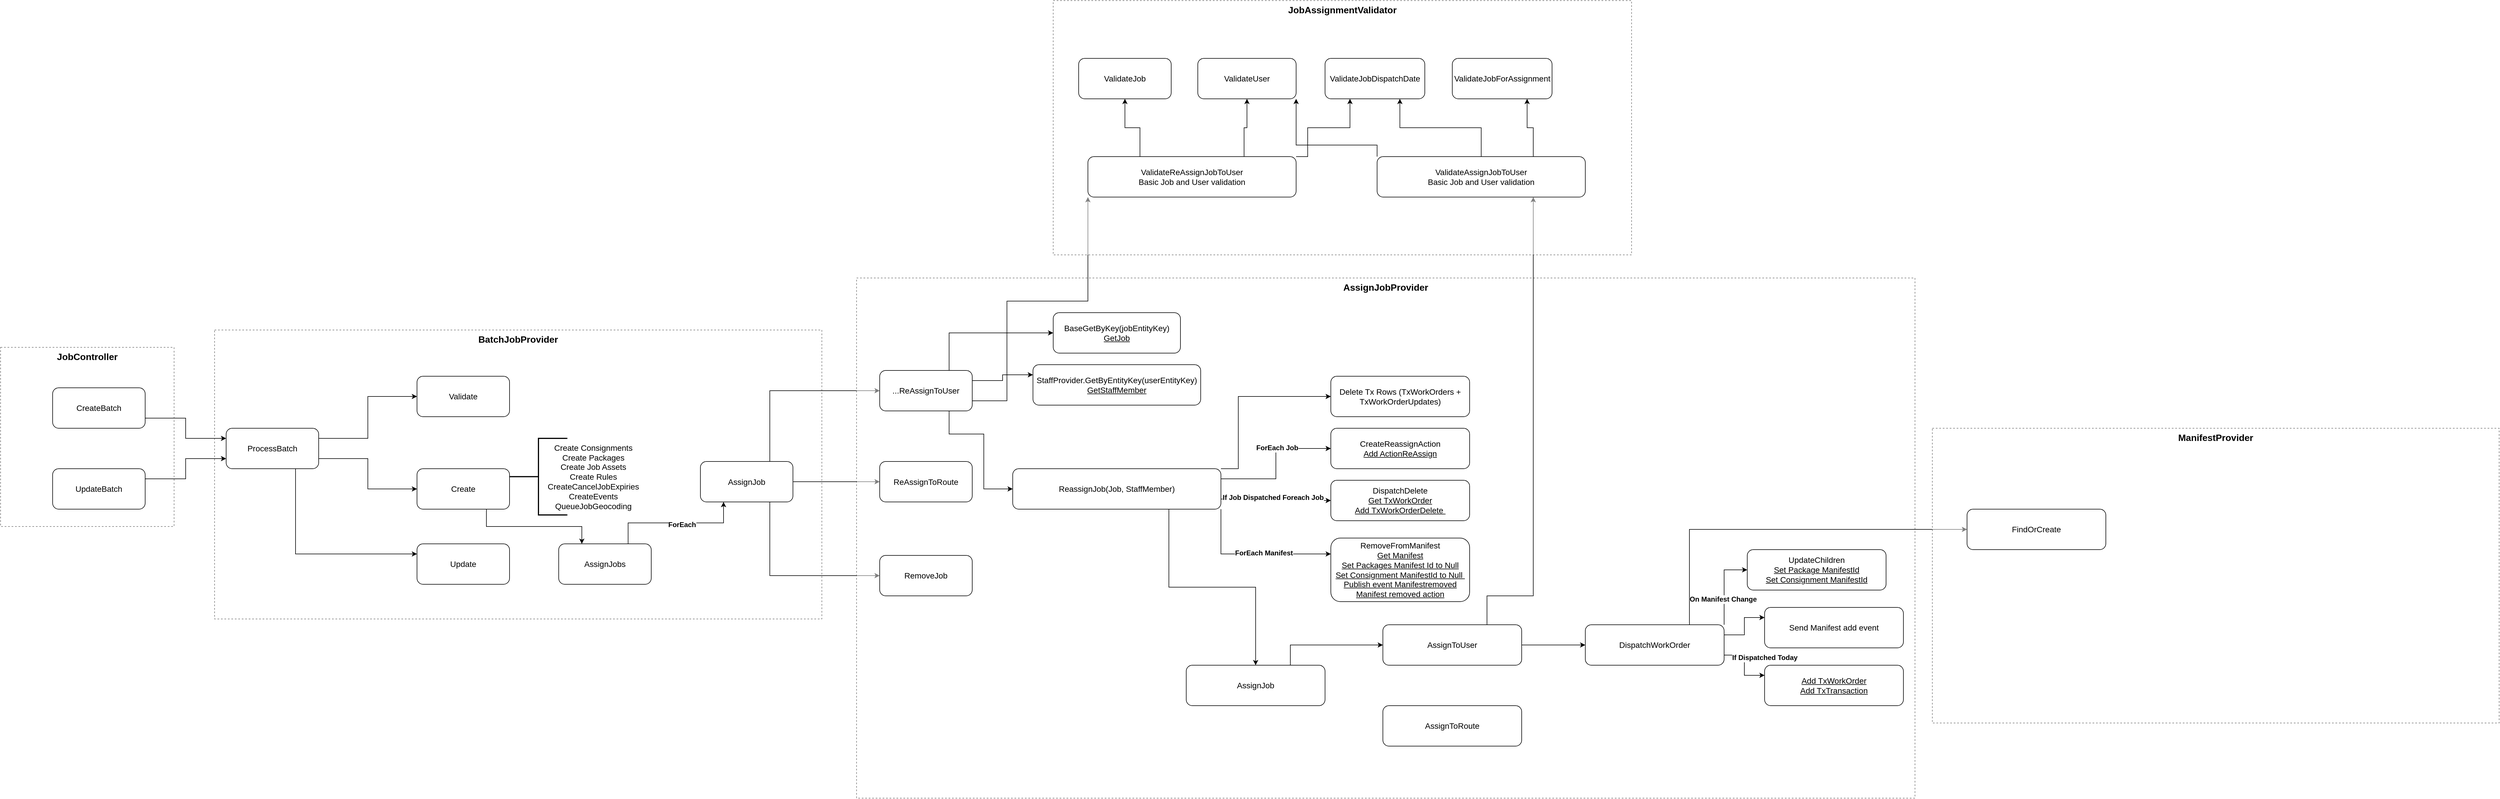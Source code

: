 <mxfile version="24.4.4" type="github">
  <diagram name="Page-1" id="SyXa-uzE85n85rMRMzLK">
    <mxGraphModel dx="2340" dy="2037" grid="1" gridSize="10" guides="1" tooltips="1" connect="1" arrows="1" fold="1" page="1" pageScale="1" pageWidth="827" pageHeight="1169" math="0" shadow="0">
      <root>
        <mxCell id="0" />
        <mxCell id="1" parent="0" />
        <mxCell id="1Izx30Ujem4wy27GTAxK-1" value="&lt;b&gt;&lt;font style=&quot;font-size: 16px;&quot;&gt;BatchJobProvider&lt;/font&gt;&lt;/b&gt;" style="rounded=0;whiteSpace=wrap;html=1;dashed=1;labelPadding=50;imageVerticalAlign=middle;verticalAlign=top;fillColor=default;gradientColor=none;opacity=50;" vertex="1" parent="1">
          <mxGeometry x="160" y="160" width="1050" height="500" as="geometry" />
        </mxCell>
        <mxCell id="1Izx30Ujem4wy27GTAxK-11" style="edgeStyle=orthogonalEdgeStyle;rounded=0;orthogonalLoop=1;jettySize=auto;html=1;exitX=1;exitY=0.25;exitDx=0;exitDy=0;entryX=0;entryY=0.5;entryDx=0;entryDy=0;" edge="1" parent="1" source="1Izx30Ujem4wy27GTAxK-3" target="1Izx30Ujem4wy27GTAxK-10">
          <mxGeometry relative="1" as="geometry" />
        </mxCell>
        <mxCell id="1Izx30Ujem4wy27GTAxK-14" style="edgeStyle=orthogonalEdgeStyle;rounded=0;orthogonalLoop=1;jettySize=auto;html=1;exitX=1;exitY=0.75;exitDx=0;exitDy=0;entryX=0;entryY=0.5;entryDx=0;entryDy=0;" edge="1" parent="1" source="1Izx30Ujem4wy27GTAxK-3" target="1Izx30Ujem4wy27GTAxK-12">
          <mxGeometry relative="1" as="geometry" />
        </mxCell>
        <mxCell id="1Izx30Ujem4wy27GTAxK-15" style="edgeStyle=orthogonalEdgeStyle;rounded=0;orthogonalLoop=1;jettySize=auto;html=1;exitX=0.75;exitY=1;exitDx=0;exitDy=0;entryX=0;entryY=0.25;entryDx=0;entryDy=0;" edge="1" parent="1" source="1Izx30Ujem4wy27GTAxK-3" target="1Izx30Ujem4wy27GTAxK-13">
          <mxGeometry relative="1" as="geometry" />
        </mxCell>
        <mxCell id="1Izx30Ujem4wy27GTAxK-3" value="&lt;font style=&quot;font-size: 14px;&quot;&gt;ProcessBatch&lt;/font&gt;" style="rounded=1;whiteSpace=wrap;html=1;" vertex="1" parent="1">
          <mxGeometry x="180" y="330" width="160" height="70" as="geometry" />
        </mxCell>
        <mxCell id="1Izx30Ujem4wy27GTAxK-4" value="&lt;b&gt;&lt;font style=&quot;font-size: 16px;&quot;&gt;JobController&lt;/font&gt;&lt;/b&gt;" style="rounded=0;whiteSpace=wrap;html=1;dashed=1;verticalAlign=top;opacity=50;" vertex="1" parent="1">
          <mxGeometry x="-210" y="190" width="300" height="310" as="geometry" />
        </mxCell>
        <mxCell id="1Izx30Ujem4wy27GTAxK-9" style="edgeStyle=orthogonalEdgeStyle;rounded=0;orthogonalLoop=1;jettySize=auto;html=1;exitX=1;exitY=0.75;exitDx=0;exitDy=0;entryX=0;entryY=0.25;entryDx=0;entryDy=0;" edge="1" parent="1" source="1Izx30Ujem4wy27GTAxK-5" target="1Izx30Ujem4wy27GTAxK-3">
          <mxGeometry relative="1" as="geometry" />
        </mxCell>
        <mxCell id="1Izx30Ujem4wy27GTAxK-5" value="&lt;font style=&quot;font-size: 14px;&quot;&gt;CreateBatch&lt;/font&gt;" style="rounded=1;whiteSpace=wrap;html=1;" vertex="1" parent="1">
          <mxGeometry x="-120" y="260" width="160" height="70" as="geometry" />
        </mxCell>
        <mxCell id="1Izx30Ujem4wy27GTAxK-8" style="edgeStyle=orthogonalEdgeStyle;rounded=0;orthogonalLoop=1;jettySize=auto;html=1;exitX=1;exitY=0.25;exitDx=0;exitDy=0;entryX=0;entryY=0.75;entryDx=0;entryDy=0;" edge="1" parent="1" source="1Izx30Ujem4wy27GTAxK-6" target="1Izx30Ujem4wy27GTAxK-3">
          <mxGeometry relative="1" as="geometry" />
        </mxCell>
        <mxCell id="1Izx30Ujem4wy27GTAxK-6" value="&lt;font style=&quot;font-size: 14px;&quot;&gt;UpdateBatch&lt;/font&gt;" style="rounded=1;whiteSpace=wrap;html=1;" vertex="1" parent="1">
          <mxGeometry x="-120" y="400" width="160" height="70" as="geometry" />
        </mxCell>
        <mxCell id="1Izx30Ujem4wy27GTAxK-10" value="&lt;font style=&quot;font-size: 14px;&quot;&gt;Validate&lt;/font&gt;" style="rounded=1;whiteSpace=wrap;html=1;" vertex="1" parent="1">
          <mxGeometry x="510" y="240" width="160" height="70" as="geometry" />
        </mxCell>
        <mxCell id="1Izx30Ujem4wy27GTAxK-19" style="edgeStyle=orthogonalEdgeStyle;rounded=0;orthogonalLoop=1;jettySize=auto;html=1;exitX=0.75;exitY=1;exitDx=0;exitDy=0;entryX=0.25;entryY=0;entryDx=0;entryDy=0;" edge="1" parent="1" source="1Izx30Ujem4wy27GTAxK-12" target="1Izx30Ujem4wy27GTAxK-18">
          <mxGeometry relative="1" as="geometry" />
        </mxCell>
        <mxCell id="1Izx30Ujem4wy27GTAxK-12" value="&lt;font style=&quot;font-size: 14px;&quot;&gt;Create&lt;/font&gt;" style="rounded=1;whiteSpace=wrap;html=1;" vertex="1" parent="1">
          <mxGeometry x="510" y="400" width="160" height="70" as="geometry" />
        </mxCell>
        <mxCell id="1Izx30Ujem4wy27GTAxK-13" value="&lt;font style=&quot;font-size: 14px;&quot;&gt;Update&lt;/font&gt;" style="rounded=1;whiteSpace=wrap;html=1;" vertex="1" parent="1">
          <mxGeometry x="510" y="530" width="160" height="70" as="geometry" />
        </mxCell>
        <mxCell id="1Izx30Ujem4wy27GTAxK-16" value="" style="strokeWidth=2;html=1;shape=mxgraph.flowchart.annotation_2;align=left;labelPosition=right;pointerEvents=1;" vertex="1" parent="1">
          <mxGeometry x="670" y="347.5" width="100" height="132.5" as="geometry" />
        </mxCell>
        <mxCell id="1Izx30Ujem4wy27GTAxK-17" value="&lt;font style=&quot;font-size: 14px;&quot;&gt;Create Consignments&lt;/font&gt;&lt;div style=&quot;font-size: 14px;&quot;&gt;&lt;font style=&quot;font-size: 14px;&quot;&gt;Create Packages&lt;/font&gt;&lt;/div&gt;&lt;div style=&quot;font-size: 14px;&quot;&gt;&lt;font style=&quot;font-size: 14px;&quot;&gt;Create Job Assets&lt;/font&gt;&lt;/div&gt;&lt;div style=&quot;font-size: 14px;&quot;&gt;&lt;font style=&quot;font-size: 14px;&quot;&gt;Create Rules&lt;/font&gt;&lt;/div&gt;&lt;div style=&quot;font-size: 14px;&quot;&gt;&lt;font style=&quot;font-size: 14px;&quot;&gt;CreateCancelJobExpiries&lt;/font&gt;&lt;/div&gt;&lt;div style=&quot;font-size: 14px;&quot;&gt;&lt;font style=&quot;font-size: 14px;&quot;&gt;CreateEvents&lt;/font&gt;&lt;/div&gt;&lt;div style=&quot;font-size: 14px;&quot;&gt;&lt;font style=&quot;font-size: 14px;&quot;&gt;QueueJobGeocoding&lt;/font&gt;&lt;/div&gt;" style="text;html=1;align=center;verticalAlign=middle;whiteSpace=wrap;rounded=0;" vertex="1" parent="1">
          <mxGeometry x="730" y="358.75" width="170" height="110" as="geometry" />
        </mxCell>
        <mxCell id="1Izx30Ujem4wy27GTAxK-21" style="edgeStyle=orthogonalEdgeStyle;rounded=0;orthogonalLoop=1;jettySize=auto;html=1;exitX=0.75;exitY=0;exitDx=0;exitDy=0;entryX=0.25;entryY=1;entryDx=0;entryDy=0;" edge="1" parent="1" source="1Izx30Ujem4wy27GTAxK-18" target="1Izx30Ujem4wy27GTAxK-20">
          <mxGeometry relative="1" as="geometry" />
        </mxCell>
        <mxCell id="1Izx30Ujem4wy27GTAxK-22" value="&lt;b&gt;&lt;font style=&quot;font-size: 12px;&quot;&gt;ForEach&lt;/font&gt;&lt;/b&gt;" style="edgeLabel;html=1;align=center;verticalAlign=middle;resizable=0;points=[];" vertex="1" connectable="0" parent="1Izx30Ujem4wy27GTAxK-21">
          <mxGeometry x="0.08" y="-3" relative="1" as="geometry">
            <mxPoint as="offset" />
          </mxGeometry>
        </mxCell>
        <mxCell id="1Izx30Ujem4wy27GTAxK-18" value="&lt;font style=&quot;font-size: 14px;&quot;&gt;AssignJobs&lt;/font&gt;" style="rounded=1;whiteSpace=wrap;html=1;" vertex="1" parent="1">
          <mxGeometry x="755" y="530" width="160" height="70" as="geometry" />
        </mxCell>
        <mxCell id="1Izx30Ujem4wy27GTAxK-28" style="edgeStyle=orthogonalEdgeStyle;rounded=0;orthogonalLoop=1;jettySize=auto;html=1;exitX=1;exitY=0.5;exitDx=0;exitDy=0;entryX=0;entryY=0.5;entryDx=0;entryDy=0;" edge="1" parent="1" source="1Izx30Ujem4wy27GTAxK-20" target="1Izx30Ujem4wy27GTAxK-25">
          <mxGeometry relative="1" as="geometry" />
        </mxCell>
        <mxCell id="1Izx30Ujem4wy27GTAxK-27" style="edgeStyle=orthogonalEdgeStyle;rounded=0;orthogonalLoop=1;jettySize=auto;html=1;exitX=0.75;exitY=0;exitDx=0;exitDy=0;entryX=0;entryY=0.5;entryDx=0;entryDy=0;" edge="1" parent="1" source="1Izx30Ujem4wy27GTAxK-20" target="1Izx30Ujem4wy27GTAxK-26">
          <mxGeometry relative="1" as="geometry" />
        </mxCell>
        <mxCell id="1Izx30Ujem4wy27GTAxK-29" style="edgeStyle=orthogonalEdgeStyle;rounded=0;orthogonalLoop=1;jettySize=auto;html=1;exitX=0.75;exitY=1;exitDx=0;exitDy=0;entryX=0;entryY=0.5;entryDx=0;entryDy=0;" edge="1" parent="1" source="1Izx30Ujem4wy27GTAxK-20" target="1Izx30Ujem4wy27GTAxK-24">
          <mxGeometry relative="1" as="geometry" />
        </mxCell>
        <mxCell id="1Izx30Ujem4wy27GTAxK-20" value="&lt;font style=&quot;font-size: 14px;&quot;&gt;AssignJob&lt;/font&gt;" style="rounded=1;whiteSpace=wrap;html=1;" vertex="1" parent="1">
          <mxGeometry x="1000" y="387.5" width="160" height="70" as="geometry" />
        </mxCell>
        <mxCell id="1Izx30Ujem4wy27GTAxK-23" value="&lt;b&gt;&lt;font style=&quot;font-size: 16px;&quot;&gt;AssignJobProvider&lt;/font&gt;&lt;/b&gt;" style="rounded=0;whiteSpace=wrap;html=1;dashed=1;labelPadding=50;imageVerticalAlign=middle;verticalAlign=top;fillColor=default;opacity=50;" vertex="1" parent="1">
          <mxGeometry x="1270" y="70" width="1830" height="900" as="geometry" />
        </mxCell>
        <mxCell id="1Izx30Ujem4wy27GTAxK-24" value="&lt;font style=&quot;font-size: 14px;&quot;&gt;RemoveJob&lt;/font&gt;" style="rounded=1;whiteSpace=wrap;html=1;" vertex="1" parent="1">
          <mxGeometry x="1310" y="550" width="160" height="70" as="geometry" />
        </mxCell>
        <mxCell id="1Izx30Ujem4wy27GTAxK-25" value="&lt;font style=&quot;font-size: 14px;&quot;&gt;ReAssignToRoute&lt;/font&gt;" style="rounded=1;whiteSpace=wrap;html=1;" vertex="1" parent="1">
          <mxGeometry x="1310" y="387.5" width="160" height="70" as="geometry" />
        </mxCell>
        <mxCell id="1Izx30Ujem4wy27GTAxK-37" style="edgeStyle=orthogonalEdgeStyle;rounded=0;orthogonalLoop=1;jettySize=auto;html=1;exitX=0.75;exitY=0;exitDx=0;exitDy=0;entryX=0;entryY=0.5;entryDx=0;entryDy=0;" edge="1" parent="1" source="1Izx30Ujem4wy27GTAxK-26" target="1Izx30Ujem4wy27GTAxK-30">
          <mxGeometry relative="1" as="geometry" />
        </mxCell>
        <mxCell id="1Izx30Ujem4wy27GTAxK-38" style="edgeStyle=orthogonalEdgeStyle;rounded=0;orthogonalLoop=1;jettySize=auto;html=1;exitX=1;exitY=0.25;exitDx=0;exitDy=0;entryX=0;entryY=0.25;entryDx=0;entryDy=0;" edge="1" parent="1" source="1Izx30Ujem4wy27GTAxK-26" target="1Izx30Ujem4wy27GTAxK-33">
          <mxGeometry relative="1" as="geometry" />
        </mxCell>
        <mxCell id="1Izx30Ujem4wy27GTAxK-39" style="edgeStyle=orthogonalEdgeStyle;rounded=0;orthogonalLoop=1;jettySize=auto;html=1;exitX=1;exitY=0.75;exitDx=0;exitDy=0;entryX=0;entryY=1;entryDx=0;entryDy=0;" edge="1" parent="1" source="1Izx30Ujem4wy27GTAxK-26" target="1Izx30Ujem4wy27GTAxK-62">
          <mxGeometry relative="1" as="geometry">
            <mxPoint x="1540" y="327.5" as="targetPoint" />
            <Array as="points">
              <mxPoint x="1530" y="283" />
              <mxPoint x="1530" y="110" />
              <mxPoint x="1670" y="110" />
            </Array>
          </mxGeometry>
        </mxCell>
        <mxCell id="1Izx30Ujem4wy27GTAxK-40" style="edgeStyle=orthogonalEdgeStyle;rounded=0;orthogonalLoop=1;jettySize=auto;html=1;exitX=0.75;exitY=1;exitDx=0;exitDy=0;entryX=0;entryY=0.5;entryDx=0;entryDy=0;" edge="1" parent="1" source="1Izx30Ujem4wy27GTAxK-26" target="1Izx30Ujem4wy27GTAxK-36">
          <mxGeometry relative="1" as="geometry">
            <Array as="points">
              <mxPoint x="1430" y="340" />
              <mxPoint x="1490" y="340" />
              <mxPoint x="1490" y="435" />
            </Array>
          </mxGeometry>
        </mxCell>
        <mxCell id="1Izx30Ujem4wy27GTAxK-26" value="&lt;font style=&quot;font-size: 14px;&quot;&gt;...ReAssignToUser&lt;/font&gt;" style="rounded=1;whiteSpace=wrap;html=1;" vertex="1" parent="1">
          <mxGeometry x="1310" y="230" width="160" height="70" as="geometry" />
        </mxCell>
        <mxCell id="1Izx30Ujem4wy27GTAxK-30" value="&lt;span style=&quot;font-size: 14px;&quot;&gt;BaseGetByKey(jobEntityKey)&lt;/span&gt;&lt;br&gt;&lt;span style=&quot;font-size: 14px;&quot;&gt;&lt;u&gt;GetJob&lt;/u&gt;&lt;/span&gt;" style="rounded=1;whiteSpace=wrap;html=1;" vertex="1" parent="1">
          <mxGeometry x="1610" y="130" width="220" height="70" as="geometry" />
        </mxCell>
        <mxCell id="1Izx30Ujem4wy27GTAxK-33" value="&lt;div&gt;&lt;span style=&quot;font-size: 14px;&quot;&gt;StaffProvider.GetByEntityKey(userEntityKey)&lt;/span&gt;&lt;br&gt;&lt;/div&gt;&lt;span style=&quot;font-size: 14px;&quot;&gt;&lt;u&gt;GetStaffMember&lt;/u&gt;&lt;/span&gt;" style="rounded=1;whiteSpace=wrap;html=1;" vertex="1" parent="1">
          <mxGeometry x="1575" y="220" width="290" height="70" as="geometry" />
        </mxCell>
        <mxCell id="1Izx30Ujem4wy27GTAxK-44" style="edgeStyle=orthogonalEdgeStyle;rounded=0;orthogonalLoop=1;jettySize=auto;html=1;exitX=1;exitY=0;exitDx=0;exitDy=0;entryX=0;entryY=0.5;entryDx=0;entryDy=0;" edge="1" parent="1" source="1Izx30Ujem4wy27GTAxK-36" target="1Izx30Ujem4wy27GTAxK-41">
          <mxGeometry relative="1" as="geometry">
            <Array as="points">
              <mxPoint x="1930" y="400" />
              <mxPoint x="1930" y="275" />
            </Array>
          </mxGeometry>
        </mxCell>
        <mxCell id="1Izx30Ujem4wy27GTAxK-45" style="edgeStyle=orthogonalEdgeStyle;rounded=0;orthogonalLoop=1;jettySize=auto;html=1;exitX=1;exitY=0.25;exitDx=0;exitDy=0;entryX=0;entryY=0.5;entryDx=0;entryDy=0;" edge="1" parent="1" source="1Izx30Ujem4wy27GTAxK-36" target="1Izx30Ujem4wy27GTAxK-42">
          <mxGeometry relative="1" as="geometry" />
        </mxCell>
        <mxCell id="1Izx30Ujem4wy27GTAxK-53" value="&lt;b&gt;&lt;font style=&quot;font-size: 12px;&quot;&gt;ForEach Job&lt;/font&gt;&lt;/b&gt;" style="edgeLabel;html=1;align=center;verticalAlign=middle;resizable=0;points=[];" vertex="1" connectable="0" parent="1Izx30Ujem4wy27GTAxK-45">
          <mxGeometry x="0.232" y="1" relative="1" as="geometry">
            <mxPoint as="offset" />
          </mxGeometry>
        </mxCell>
        <mxCell id="1Izx30Ujem4wy27GTAxK-46" style="edgeStyle=orthogonalEdgeStyle;rounded=0;orthogonalLoop=1;jettySize=auto;html=1;exitX=1;exitY=0.75;exitDx=0;exitDy=0;entryX=0;entryY=0.5;entryDx=0;entryDy=0;" edge="1" parent="1" source="1Izx30Ujem4wy27GTAxK-36" target="1Izx30Ujem4wy27GTAxK-43">
          <mxGeometry relative="1" as="geometry" />
        </mxCell>
        <mxCell id="1Izx30Ujem4wy27GTAxK-47" value="&lt;b&gt;&lt;font style=&quot;font-size: 12px;&quot;&gt;If Job Dispatched Foreach Job&lt;/font&gt;&lt;/b&gt;" style="edgeLabel;html=1;align=center;verticalAlign=middle;resizable=0;points=[];" vertex="1" connectable="0" parent="1Izx30Ujem4wy27GTAxK-46">
          <mxGeometry x="-0.266" y="3" relative="1" as="geometry">
            <mxPoint x="19" as="offset" />
          </mxGeometry>
        </mxCell>
        <mxCell id="1Izx30Ujem4wy27GTAxK-50" style="edgeStyle=orthogonalEdgeStyle;rounded=0;orthogonalLoop=1;jettySize=auto;html=1;exitX=1;exitY=1;exitDx=0;exitDy=0;entryX=0;entryY=0.25;entryDx=0;entryDy=0;" edge="1" parent="1" source="1Izx30Ujem4wy27GTAxK-36" target="1Izx30Ujem4wy27GTAxK-49">
          <mxGeometry relative="1" as="geometry" />
        </mxCell>
        <mxCell id="1Izx30Ujem4wy27GTAxK-51" value="&lt;font style=&quot;font-size: 12px;&quot;&gt;&lt;b&gt;ForEach Manifest&lt;/b&gt;&lt;/font&gt;" style="edgeLabel;html=1;align=center;verticalAlign=middle;resizable=0;points=[];" vertex="1" connectable="0" parent="1Izx30Ujem4wy27GTAxK-50">
          <mxGeometry x="0.127" y="2" relative="1" as="geometry">
            <mxPoint x="1" as="offset" />
          </mxGeometry>
        </mxCell>
        <mxCell id="1Izx30Ujem4wy27GTAxK-55" style="edgeStyle=orthogonalEdgeStyle;rounded=0;orthogonalLoop=1;jettySize=auto;html=1;exitX=0.75;exitY=1;exitDx=0;exitDy=0;entryX=0.5;entryY=0;entryDx=0;entryDy=0;" edge="1" parent="1" source="1Izx30Ujem4wy27GTAxK-36" target="1Izx30Ujem4wy27GTAxK-54">
          <mxGeometry relative="1" as="geometry" />
        </mxCell>
        <mxCell id="1Izx30Ujem4wy27GTAxK-36" value="&lt;span style=&quot;font-size: 14px;&quot;&gt;ReassignJob(Job, StaffMember)&lt;/span&gt;" style="rounded=1;whiteSpace=wrap;html=1;" vertex="1" parent="1">
          <mxGeometry x="1540" y="400" width="360" height="70" as="geometry" />
        </mxCell>
        <mxCell id="1Izx30Ujem4wy27GTAxK-41" value="&lt;font style=&quot;font-size: 14px;&quot;&gt;Delete Tx Rows (TxWorkOrders + TxWorkOrderUpdates)&lt;/font&gt;" style="rounded=1;whiteSpace=wrap;html=1;" vertex="1" parent="1">
          <mxGeometry x="2090" y="240" width="240" height="70" as="geometry" />
        </mxCell>
        <mxCell id="1Izx30Ujem4wy27GTAxK-42" value="&lt;font style=&quot;font-size: 14px;&quot;&gt;CreateReassignAction&lt;/font&gt;&lt;div&gt;&lt;font style=&quot;font-size: 14px;&quot;&gt;&lt;u&gt;Add ActionReAssign&lt;/u&gt;&lt;/font&gt;&lt;/div&gt;" style="rounded=1;whiteSpace=wrap;html=1;" vertex="1" parent="1">
          <mxGeometry x="2090" y="330" width="240" height="70" as="geometry" />
        </mxCell>
        <mxCell id="1Izx30Ujem4wy27GTAxK-43" value="&lt;font style=&quot;font-size: 14px;&quot;&gt;DispatchDelete&lt;/font&gt;&lt;div&gt;&lt;font style=&quot;font-size: 14px;&quot;&gt;&lt;u&gt;Get&amp;nbsp;&lt;/u&gt;&lt;/font&gt;&lt;span style=&quot;background-color: initial; font-size: 14px;&quot;&gt;&lt;u&gt;TxWorkOrder&lt;br&gt;Add TxWorkOrderDelete&amp;nbsp;&lt;/u&gt;&lt;/span&gt;&lt;/div&gt;" style="rounded=1;whiteSpace=wrap;html=1;" vertex="1" parent="1">
          <mxGeometry x="2090" y="420" width="240" height="70" as="geometry" />
        </mxCell>
        <mxCell id="1Izx30Ujem4wy27GTAxK-49" value="&lt;font style=&quot;font-size: 14px;&quot;&gt;RemoveFromManifest&lt;/font&gt;&lt;div&gt;&lt;font style=&quot;font-size: 14px;&quot;&gt;&lt;u&gt;Get&amp;nbsp;&lt;/u&gt;&lt;/font&gt;&lt;span style=&quot;background-color: initial; font-size: 14px;&quot;&gt;&lt;u&gt;Manifest&lt;br&gt;Set Packages Manifest Id to Null&lt;/u&gt;&lt;/span&gt;&lt;/div&gt;&lt;div&gt;&lt;span style=&quot;background-color: initial; font-size: 14px;&quot;&gt;&lt;u&gt;Set Consignment ManifestId to Null&amp;nbsp;&lt;/u&gt;&lt;/span&gt;&lt;/div&gt;&lt;div&gt;&lt;span style=&quot;background-color: initial; font-size: 14px;&quot;&gt;&lt;u&gt;Publish event Manifestremoved&lt;/u&gt;&lt;/span&gt;&lt;/div&gt;&lt;div&gt;&lt;span style=&quot;background-color: initial; font-size: 14px;&quot;&gt;&lt;u&gt;Manifest removed action&lt;/u&gt;&lt;/span&gt;&lt;/div&gt;" style="rounded=1;whiteSpace=wrap;html=1;" vertex="1" parent="1">
          <mxGeometry x="2090" y="520" width="240" height="110" as="geometry" />
        </mxCell>
        <mxCell id="1Izx30Ujem4wy27GTAxK-59" style="edgeStyle=orthogonalEdgeStyle;rounded=0;orthogonalLoop=1;jettySize=auto;html=1;exitX=0.75;exitY=0;exitDx=0;exitDy=0;entryX=0;entryY=0.5;entryDx=0;entryDy=0;" edge="1" parent="1" source="1Izx30Ujem4wy27GTAxK-54" target="1Izx30Ujem4wy27GTAxK-56">
          <mxGeometry relative="1" as="geometry" />
        </mxCell>
        <mxCell id="1Izx30Ujem4wy27GTAxK-54" value="&lt;span style=&quot;font-size: 14px;&quot;&gt;AssignJob&lt;/span&gt;" style="rounded=1;whiteSpace=wrap;html=1;" vertex="1" parent="1">
          <mxGeometry x="1840" y="740" width="240" height="70" as="geometry" />
        </mxCell>
        <mxCell id="1Izx30Ujem4wy27GTAxK-74" style="edgeStyle=orthogonalEdgeStyle;rounded=0;orthogonalLoop=1;jettySize=auto;html=1;exitX=0.75;exitY=0;exitDx=0;exitDy=0;entryX=0.75;entryY=1;entryDx=0;entryDy=0;" edge="1" parent="1" source="1Izx30Ujem4wy27GTAxK-56" target="1Izx30Ujem4wy27GTAxK-63">
          <mxGeometry relative="1" as="geometry">
            <Array as="points">
              <mxPoint x="2360" y="620" />
              <mxPoint x="2440" y="620" />
            </Array>
          </mxGeometry>
        </mxCell>
        <mxCell id="1Izx30Ujem4wy27GTAxK-76" style="edgeStyle=orthogonalEdgeStyle;rounded=0;orthogonalLoop=1;jettySize=auto;html=1;exitX=1;exitY=0.5;exitDx=0;exitDy=0;entryX=0;entryY=0.5;entryDx=0;entryDy=0;" edge="1" parent="1" source="1Izx30Ujem4wy27GTAxK-56" target="1Izx30Ujem4wy27GTAxK-75">
          <mxGeometry relative="1" as="geometry" />
        </mxCell>
        <mxCell id="1Izx30Ujem4wy27GTAxK-56" value="&lt;span style=&quot;font-size: 14px;&quot;&gt;AssignToUser&lt;/span&gt;" style="rounded=1;whiteSpace=wrap;html=1;" vertex="1" parent="1">
          <mxGeometry x="2180" y="670" width="240" height="70" as="geometry" />
        </mxCell>
        <mxCell id="1Izx30Ujem4wy27GTAxK-57" value="&lt;span style=&quot;font-size: 14px;&quot;&gt;AssignToRoute&lt;/span&gt;" style="rounded=1;whiteSpace=wrap;html=1;" vertex="1" parent="1">
          <mxGeometry x="2180" y="810" width="240" height="70" as="geometry" />
        </mxCell>
        <mxCell id="1Izx30Ujem4wy27GTAxK-61" value="&lt;b&gt;&lt;font style=&quot;font-size: 16px;&quot;&gt;JobAssignmentValidator&lt;/font&gt;&lt;/b&gt;" style="rounded=0;whiteSpace=wrap;html=1;dashed=1;labelPadding=50;imageVerticalAlign=middle;verticalAlign=top;fillColor=default;opacity=50;" vertex="1" parent="1">
          <mxGeometry x="1610" y="-410" width="1000" height="440" as="geometry" />
        </mxCell>
        <mxCell id="1Izx30Ujem4wy27GTAxK-71" style="edgeStyle=orthogonalEdgeStyle;rounded=0;orthogonalLoop=1;jettySize=auto;html=1;exitX=1;exitY=0;exitDx=0;exitDy=0;entryX=0.25;entryY=1;entryDx=0;entryDy=0;" edge="1" parent="1" source="1Izx30Ujem4wy27GTAxK-62" target="1Izx30Ujem4wy27GTAxK-66">
          <mxGeometry relative="1" as="geometry">
            <Array as="points">
              <mxPoint x="2050" y="-140" />
              <mxPoint x="2050" y="-190" />
              <mxPoint x="2123" y="-190" />
            </Array>
          </mxGeometry>
        </mxCell>
        <mxCell id="1Izx30Ujem4wy27GTAxK-72" style="edgeStyle=orthogonalEdgeStyle;rounded=0;orthogonalLoop=1;jettySize=auto;html=1;exitX=0.75;exitY=0;exitDx=0;exitDy=0;entryX=0.5;entryY=1;entryDx=0;entryDy=0;" edge="1" parent="1" source="1Izx30Ujem4wy27GTAxK-62" target="1Izx30Ujem4wy27GTAxK-64">
          <mxGeometry relative="1" as="geometry" />
        </mxCell>
        <mxCell id="1Izx30Ujem4wy27GTAxK-73" style="edgeStyle=orthogonalEdgeStyle;rounded=0;orthogonalLoop=1;jettySize=auto;html=1;exitX=0.25;exitY=0;exitDx=0;exitDy=0;entryX=0.5;entryY=1;entryDx=0;entryDy=0;" edge="1" parent="1" source="1Izx30Ujem4wy27GTAxK-62" target="1Izx30Ujem4wy27GTAxK-65">
          <mxGeometry relative="1" as="geometry" />
        </mxCell>
        <mxCell id="1Izx30Ujem4wy27GTAxK-62" value="&lt;span style=&quot;font-size: 14px;&quot;&gt;ValidateReAssignJobToUser&lt;/span&gt;&lt;br&gt;&lt;span style=&quot;font-size: 14px;&quot;&gt;Basic Job and User validation&lt;/span&gt;" style="rounded=1;whiteSpace=wrap;html=1;" vertex="1" parent="1">
          <mxGeometry x="1670" y="-140" width="360" height="70" as="geometry" />
        </mxCell>
        <mxCell id="1Izx30Ujem4wy27GTAxK-68" style="edgeStyle=orthogonalEdgeStyle;rounded=0;orthogonalLoop=1;jettySize=auto;html=1;exitX=0.75;exitY=0;exitDx=0;exitDy=0;entryX=0.75;entryY=1;entryDx=0;entryDy=0;" edge="1" parent="1" source="1Izx30Ujem4wy27GTAxK-63" target="1Izx30Ujem4wy27GTAxK-67">
          <mxGeometry relative="1" as="geometry" />
        </mxCell>
        <mxCell id="1Izx30Ujem4wy27GTAxK-69" style="edgeStyle=orthogonalEdgeStyle;rounded=0;orthogonalLoop=1;jettySize=auto;html=1;exitX=0.5;exitY=0;exitDx=0;exitDy=0;entryX=0.75;entryY=1;entryDx=0;entryDy=0;" edge="1" parent="1" source="1Izx30Ujem4wy27GTAxK-63" target="1Izx30Ujem4wy27GTAxK-66">
          <mxGeometry relative="1" as="geometry" />
        </mxCell>
        <mxCell id="1Izx30Ujem4wy27GTAxK-70" style="edgeStyle=orthogonalEdgeStyle;rounded=0;orthogonalLoop=1;jettySize=auto;html=1;exitX=0;exitY=0;exitDx=0;exitDy=0;entryX=1;entryY=1;entryDx=0;entryDy=0;" edge="1" parent="1" source="1Izx30Ujem4wy27GTAxK-63" target="1Izx30Ujem4wy27GTAxK-64">
          <mxGeometry relative="1" as="geometry">
            <Array as="points">
              <mxPoint x="2170" y="-160" />
              <mxPoint x="2030" y="-160" />
            </Array>
          </mxGeometry>
        </mxCell>
        <mxCell id="1Izx30Ujem4wy27GTAxK-63" value="&lt;span style=&quot;font-size: 14px;&quot;&gt;ValidateAssignJobToUser&lt;/span&gt;&lt;br&gt;&lt;span style=&quot;font-size: 14px;&quot;&gt;Basic Job and User validation&lt;/span&gt;" style="rounded=1;whiteSpace=wrap;html=1;" vertex="1" parent="1">
          <mxGeometry x="2170" y="-140" width="360" height="70" as="geometry" />
        </mxCell>
        <mxCell id="1Izx30Ujem4wy27GTAxK-64" value="&lt;span style=&quot;font-size: 14px;&quot;&gt;ValidateUser&lt;/span&gt;" style="rounded=1;whiteSpace=wrap;html=1;" vertex="1" parent="1">
          <mxGeometry x="1860" y="-310" width="170" height="70" as="geometry" />
        </mxCell>
        <mxCell id="1Izx30Ujem4wy27GTAxK-65" value="&lt;span style=&quot;font-size: 14px;&quot;&gt;ValidateJob&lt;/span&gt;" style="rounded=1;whiteSpace=wrap;html=1;" vertex="1" parent="1">
          <mxGeometry x="1654" y="-310" width="160" height="70" as="geometry" />
        </mxCell>
        <mxCell id="1Izx30Ujem4wy27GTAxK-66" value="&lt;span style=&quot;font-size: 14px;&quot;&gt;ValidateJobDispatchDate&lt;/span&gt;" style="rounded=1;whiteSpace=wrap;html=1;" vertex="1" parent="1">
          <mxGeometry x="2080" y="-310" width="172.5" height="70" as="geometry" />
        </mxCell>
        <mxCell id="1Izx30Ujem4wy27GTAxK-67" value="&lt;span style=&quot;font-size: 14px;&quot;&gt;ValidateJobForAssignment&lt;/span&gt;" style="rounded=1;whiteSpace=wrap;html=1;" vertex="1" parent="1">
          <mxGeometry x="2300" y="-310" width="172.5" height="70" as="geometry" />
        </mxCell>
        <mxCell id="1Izx30Ujem4wy27GTAxK-81" style="edgeStyle=orthogonalEdgeStyle;rounded=0;orthogonalLoop=1;jettySize=auto;html=1;exitX=0.75;exitY=0;exitDx=0;exitDy=0;entryX=0;entryY=0.5;entryDx=0;entryDy=0;" edge="1" parent="1" source="1Izx30Ujem4wy27GTAxK-75" target="1Izx30Ujem4wy27GTAxK-78">
          <mxGeometry relative="1" as="geometry" />
        </mxCell>
        <mxCell id="1Izx30Ujem4wy27GTAxK-82" style="edgeStyle=orthogonalEdgeStyle;rounded=0;orthogonalLoop=1;jettySize=auto;html=1;exitX=1;exitY=0;exitDx=0;exitDy=0;entryX=0;entryY=0.5;entryDx=0;entryDy=0;" edge="1" parent="1" source="1Izx30Ujem4wy27GTAxK-75" target="1Izx30Ujem4wy27GTAxK-80">
          <mxGeometry relative="1" as="geometry" />
        </mxCell>
        <mxCell id="1Izx30Ujem4wy27GTAxK-83" value="&lt;font style=&quot;font-size: 12px;&quot;&gt;&lt;b&gt;On Manifest Change&lt;/b&gt;&lt;/font&gt;" style="edgeLabel;html=1;align=center;verticalAlign=middle;resizable=0;points=[];" vertex="1" connectable="0" parent="1Izx30Ujem4wy27GTAxK-82">
          <mxGeometry x="-0.339" y="2" relative="1" as="geometry">
            <mxPoint as="offset" />
          </mxGeometry>
        </mxCell>
        <mxCell id="1Izx30Ujem4wy27GTAxK-85" style="edgeStyle=orthogonalEdgeStyle;rounded=0;orthogonalLoop=1;jettySize=auto;html=1;exitX=1;exitY=0.25;exitDx=0;exitDy=0;entryX=0;entryY=0.25;entryDx=0;entryDy=0;" edge="1" parent="1" source="1Izx30Ujem4wy27GTAxK-75" target="1Izx30Ujem4wy27GTAxK-84">
          <mxGeometry relative="1" as="geometry" />
        </mxCell>
        <mxCell id="1Izx30Ujem4wy27GTAxK-87" style="edgeStyle=orthogonalEdgeStyle;rounded=0;orthogonalLoop=1;jettySize=auto;html=1;exitX=1;exitY=0.75;exitDx=0;exitDy=0;entryX=0;entryY=0.25;entryDx=0;entryDy=0;" edge="1" parent="1" source="1Izx30Ujem4wy27GTAxK-75" target="1Izx30Ujem4wy27GTAxK-86">
          <mxGeometry relative="1" as="geometry" />
        </mxCell>
        <mxCell id="1Izx30Ujem4wy27GTAxK-88" value="&lt;b&gt;&lt;font style=&quot;font-size: 12px;&quot;&gt;If Dispatched Today&lt;/font&gt;&lt;/b&gt;" style="edgeLabel;html=1;align=center;verticalAlign=middle;resizable=0;points=[];" vertex="1" connectable="0" parent="1Izx30Ujem4wy27GTAxK-87">
          <mxGeometry x="-0.256" y="4" relative="1" as="geometry">
            <mxPoint x="31" as="offset" />
          </mxGeometry>
        </mxCell>
        <mxCell id="1Izx30Ujem4wy27GTAxK-75" value="&lt;span style=&quot;font-size: 14px;&quot;&gt;DispatchWorkOrder&lt;/span&gt;" style="rounded=1;whiteSpace=wrap;html=1;" vertex="1" parent="1">
          <mxGeometry x="2530" y="670" width="240" height="70" as="geometry" />
        </mxCell>
        <mxCell id="1Izx30Ujem4wy27GTAxK-77" value="&lt;b&gt;&lt;font style=&quot;font-size: 16px;&quot;&gt;ManifestProvider&lt;/font&gt;&lt;/b&gt;" style="rounded=0;whiteSpace=wrap;html=1;dashed=1;labelPadding=50;imageVerticalAlign=middle;verticalAlign=top;fillColor=default;opacity=50;" vertex="1" parent="1">
          <mxGeometry x="3130" y="330" width="980" height="510" as="geometry" />
        </mxCell>
        <mxCell id="1Izx30Ujem4wy27GTAxK-78" value="&lt;span style=&quot;font-size: 14px;&quot;&gt;FindOrCreate&lt;/span&gt;" style="rounded=1;whiteSpace=wrap;html=1;" vertex="1" parent="1">
          <mxGeometry x="3190" y="470" width="240" height="70" as="geometry" />
        </mxCell>
        <mxCell id="1Izx30Ujem4wy27GTAxK-80" value="&lt;span style=&quot;font-size: 14px;&quot;&gt;UpdateChildren&lt;/span&gt;&lt;div&gt;&lt;span style=&quot;font-size: 14px;&quot;&gt;&lt;u&gt;Set Package ManifestId&lt;/u&gt;&lt;/span&gt;&lt;/div&gt;&lt;div&gt;&lt;span style=&quot;font-size: 14px;&quot;&gt;&lt;u&gt;Set Consignment ManifestId&lt;/u&gt;&lt;/span&gt;&lt;/div&gt;" style="rounded=1;whiteSpace=wrap;html=1;" vertex="1" parent="1">
          <mxGeometry x="2810" y="540" width="240" height="70" as="geometry" />
        </mxCell>
        <mxCell id="1Izx30Ujem4wy27GTAxK-84" value="&lt;span style=&quot;font-size: 14px;&quot;&gt;Send Manifest add event&lt;/span&gt;" style="rounded=1;whiteSpace=wrap;html=1;" vertex="1" parent="1">
          <mxGeometry x="2840" y="640" width="240" height="70" as="geometry" />
        </mxCell>
        <mxCell id="1Izx30Ujem4wy27GTAxK-86" value="&lt;span style=&quot;font-size: 14px;&quot;&gt;&lt;u&gt;Add TxWorkOrder&lt;/u&gt;&lt;/span&gt;&lt;div&gt;&lt;span style=&quot;font-size: 14px;&quot;&gt;&lt;u&gt;Add TxTransaction&lt;/u&gt;&lt;/span&gt;&lt;/div&gt;" style="rounded=1;whiteSpace=wrap;html=1;" vertex="1" parent="1">
          <mxGeometry x="2840" y="740" width="240" height="70" as="geometry" />
        </mxCell>
      </root>
    </mxGraphModel>
  </diagram>
</mxfile>
